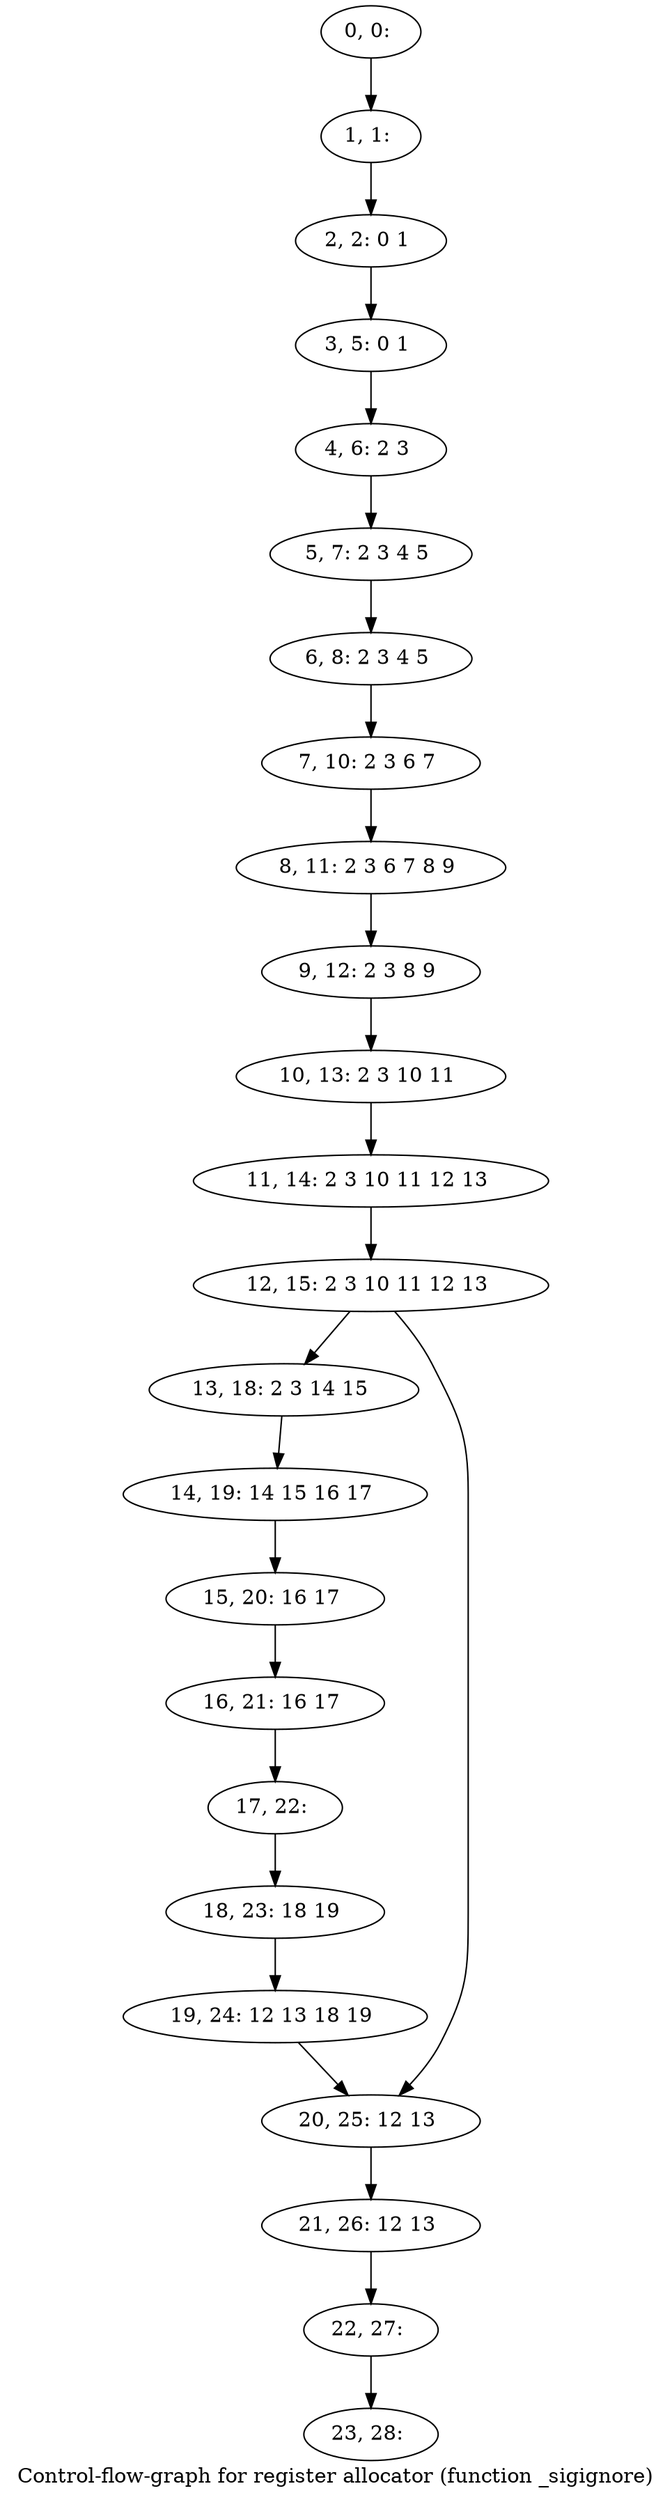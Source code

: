 digraph G {
graph [label="Control-flow-graph for register allocator (function _sigignore)"]
0[label="0, 0: "];
1[label="1, 1: "];
2[label="2, 2: 0 1 "];
3[label="3, 5: 0 1 "];
4[label="4, 6: 2 3 "];
5[label="5, 7: 2 3 4 5 "];
6[label="6, 8: 2 3 4 5 "];
7[label="7, 10: 2 3 6 7 "];
8[label="8, 11: 2 3 6 7 8 9 "];
9[label="9, 12: 2 3 8 9 "];
10[label="10, 13: 2 3 10 11 "];
11[label="11, 14: 2 3 10 11 12 13 "];
12[label="12, 15: 2 3 10 11 12 13 "];
13[label="13, 18: 2 3 14 15 "];
14[label="14, 19: 14 15 16 17 "];
15[label="15, 20: 16 17 "];
16[label="16, 21: 16 17 "];
17[label="17, 22: "];
18[label="18, 23: 18 19 "];
19[label="19, 24: 12 13 18 19 "];
20[label="20, 25: 12 13 "];
21[label="21, 26: 12 13 "];
22[label="22, 27: "];
23[label="23, 28: "];
0->1 ;
1->2 ;
2->3 ;
3->4 ;
4->5 ;
5->6 ;
6->7 ;
7->8 ;
8->9 ;
9->10 ;
10->11 ;
11->12 ;
12->13 ;
12->20 ;
13->14 ;
14->15 ;
15->16 ;
16->17 ;
17->18 ;
18->19 ;
19->20 ;
20->21 ;
21->22 ;
22->23 ;
}
